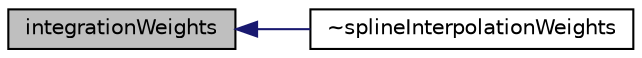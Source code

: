 digraph "integrationWeights"
{
  bgcolor="transparent";
  edge [fontname="Helvetica",fontsize="10",labelfontname="Helvetica",labelfontsize="10"];
  node [fontname="Helvetica",fontsize="10",shape=record];
  rankdir="LR";
  Node1 [label="integrationWeights",height=0.2,width=0.4,color="black", fillcolor="grey75", style="filled", fontcolor="black"];
  Node1 -> Node2 [dir="back",color="midnightblue",fontsize="10",style="solid",fontname="Helvetica"];
  Node2 [label="~splineInterpolationWeights",height=0.2,width=0.4,color="black",URL="$a02494.html#a8f8b7c701470e1337bbf70d6524fb95c",tooltip="Destructor. "];
}
